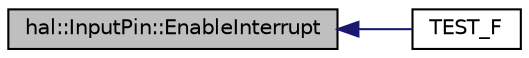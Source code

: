 digraph "hal::InputPin::EnableInterrupt"
{
 // INTERACTIVE_SVG=YES
  edge [fontname="Helvetica",fontsize="10",labelfontname="Helvetica",labelfontsize="10"];
  node [fontname="Helvetica",fontsize="10",shape=record];
  rankdir="LR";
  Node14 [label="hal::InputPin::EnableInterrupt",height=0.2,width=0.4,color="black", fillcolor="grey75", style="filled", fontcolor="black"];
  Node14 -> Node15 [dir="back",color="midnightblue",fontsize="10",style="solid",fontname="Helvetica"];
  Node15 [label="TEST_F",height=0.2,width=0.4,color="black", fillcolor="white", style="filled",URL="$dc/da0/_test_inverse_logic_pin_8cpp.html#a8801ffc9970ff3f3360b475929a37abf"];
}
